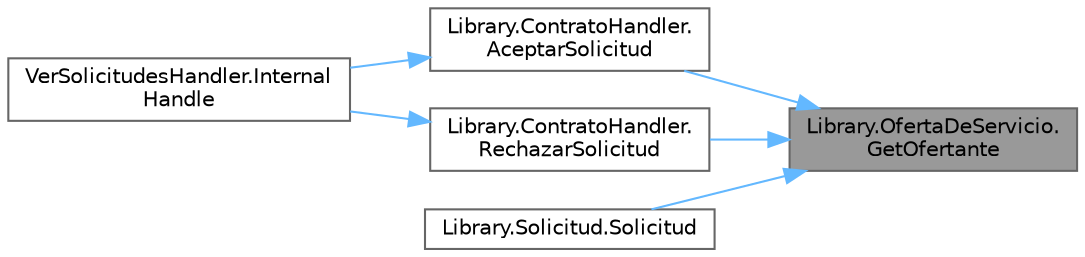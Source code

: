 digraph "Library.OfertaDeServicio.GetOfertante"
{
 // INTERACTIVE_SVG=YES
 // LATEX_PDF_SIZE
  bgcolor="transparent";
  edge [fontname=Helvetica,fontsize=10,labelfontname=Helvetica,labelfontsize=10];
  node [fontname=Helvetica,fontsize=10,shape=box,height=0.2,width=0.4];
  rankdir="RL";
  Node1 [label="Library.OfertaDeServicio.\lGetOfertante",height=0.2,width=0.4,color="gray40", fillcolor="grey60", style="filled", fontcolor="black",tooltip="Método para obtener NickName de Ofertante."];
  Node1 -> Node2 [dir="back",color="steelblue1",style="solid"];
  Node2 [label="Library.ContratoHandler.\lAceptarSolicitud",height=0.2,width=0.4,color="grey40", fillcolor="white", style="filled",URL="$classLibrary_1_1ContratoHandler.html#a9da1c5ea2f4b9eb3ebe351fa0dac67d5",tooltip="Método para aceptar una solicitud."];
  Node2 -> Node3 [dir="back",color="steelblue1",style="solid"];
  Node3 [label="VerSolicitudesHandler.Internal\lHandle",height=0.2,width=0.4,color="grey40", fillcolor="white", style="filled",URL="$classVerSolicitudesHandler.html#a1e63b22d8a14776e4d0e796fd2ce9e85",tooltip="Procesa el mensaje \"Categorias\" y retorna true; retorna false en caso contrario."];
  Node1 -> Node4 [dir="back",color="steelblue1",style="solid"];
  Node4 [label="Library.ContratoHandler.\lRechazarSolicitud",height=0.2,width=0.4,color="grey40", fillcolor="white", style="filled",URL="$classLibrary_1_1ContratoHandler.html#ad07b990d40d49dc3a2fba8e63289e465",tooltip="Método para rechazar una solicitud."];
  Node4 -> Node3 [dir="back",color="steelblue1",style="solid"];
  Node1 -> Node5 [dir="back",color="steelblue1",style="solid"];
  Node5 [label="Library.Solicitud.Solicitud",height=0.2,width=0.4,color="grey40", fillcolor="white", style="filled",URL="$classLibrary_1_1Solicitud.html#a291a5870fcc93cd8aec3af84833956f1",tooltip="Constructor de la clase Solicitud."];
}
